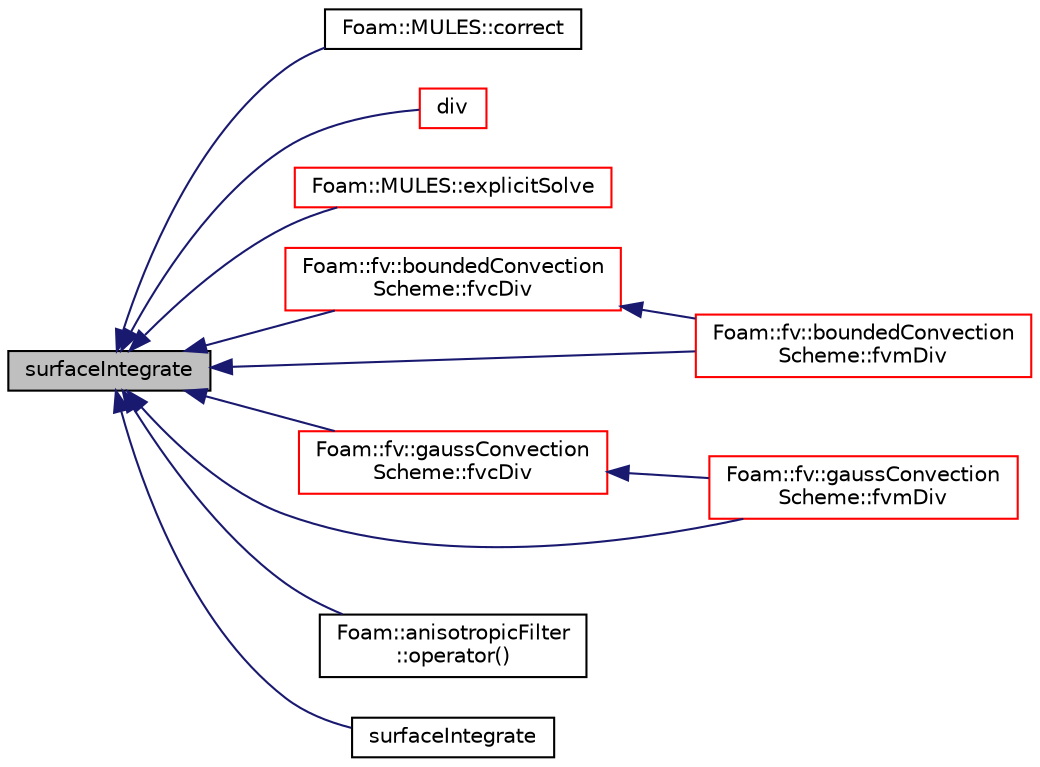 digraph "surfaceIntegrate"
{
  bgcolor="transparent";
  edge [fontname="Helvetica",fontsize="10",labelfontname="Helvetica",labelfontsize="10"];
  node [fontname="Helvetica",fontsize="10",shape=record];
  rankdir="LR";
  Node25691 [label="surfaceIntegrate",height=0.2,width=0.4,color="black", fillcolor="grey75", style="filled", fontcolor="black"];
  Node25691 -> Node25692 [dir="back",color="midnightblue",fontsize="10",style="solid",fontname="Helvetica"];
  Node25692 [label="Foam::MULES::correct",height=0.2,width=0.4,color="black",URL="$a21864.html#a6bba2fe466f3b69b267b8e0a3bd4bff1"];
  Node25691 -> Node25693 [dir="back",color="midnightblue",fontsize="10",style="solid",fontname="Helvetica"];
  Node25693 [label="div",height=0.2,width=0.4,color="red",URL="$a21861.html#a585533948ad80abfe589d920c641f251"];
  Node25691 -> Node25989 [dir="back",color="midnightblue",fontsize="10",style="solid",fontname="Helvetica"];
  Node25989 [label="Foam::MULES::explicitSolve",height=0.2,width=0.4,color="red",URL="$a21864.html#a62d251545cddb4d8e55512c4a86dcabf"];
  Node25691 -> Node27561 [dir="back",color="midnightblue",fontsize="10",style="solid",fontname="Helvetica"];
  Node27561 [label="Foam::fv::boundedConvection\lScheme::fvcDiv",height=0.2,width=0.4,color="red",URL="$a23253.html#ad8ea4200287899e92802d7b744dd15f6"];
  Node27561 -> Node27563 [dir="back",color="midnightblue",fontsize="10",style="solid",fontname="Helvetica"];
  Node27563 [label="Foam::fv::boundedConvection\lScheme::fvmDiv",height=0.2,width=0.4,color="red",URL="$a23253.html#ad6edbed7fbf0c42fcc63dee2f3ee3bf3"];
  Node25691 -> Node27566 [dir="back",color="midnightblue",fontsize="10",style="solid",fontname="Helvetica"];
  Node27566 [label="Foam::fv::gaussConvection\lScheme::fvcDiv",height=0.2,width=0.4,color="red",URL="$a23261.html#ad8ea4200287899e92802d7b744dd15f6"];
  Node27566 -> Node27572 [dir="back",color="midnightblue",fontsize="10",style="solid",fontname="Helvetica"];
  Node27572 [label="Foam::fv::gaussConvection\lScheme::fvmDiv",height=0.2,width=0.4,color="red",URL="$a23261.html#ad6edbed7fbf0c42fcc63dee2f3ee3bf3"];
  Node25691 -> Node27563 [dir="back",color="midnightblue",fontsize="10",style="solid",fontname="Helvetica"];
  Node25691 -> Node27572 [dir="back",color="midnightblue",fontsize="10",style="solid",fontname="Helvetica"];
  Node25691 -> Node27577 [dir="back",color="midnightblue",fontsize="10",style="solid",fontname="Helvetica"];
  Node27577 [label="Foam::anisotropicFilter\l::operator()",height=0.2,width=0.4,color="black",URL="$a32261.html#a57f485be4b718f128b5c974aea60a703"];
  Node25691 -> Node27578 [dir="back",color="midnightblue",fontsize="10",style="solid",fontname="Helvetica"];
  Node27578 [label="surfaceIntegrate",height=0.2,width=0.4,color="black",URL="$a21861.html#a9c95a4e3c2b8abacbac5761792c17af2"];
}
